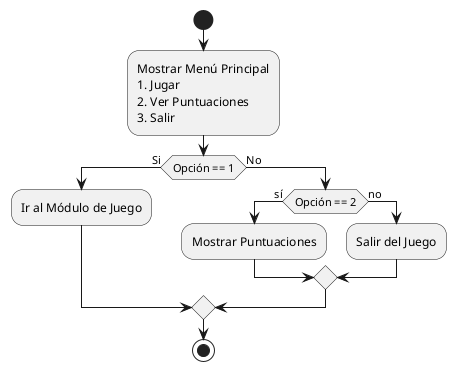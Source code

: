 @startuml
start
:Mostrar Menú Principal
1. Jugar
2. Ver Puntuaciones
3. Salir;
if (Opción == 1) then (Si)
    :Ir al Módulo de Juego;
else (No) 
    if (Opción == 2) then (sí)
    :Mostrar Puntuaciones;
    else (no)
    :Salir del Juego;
    endif
endif
stop
@enduml